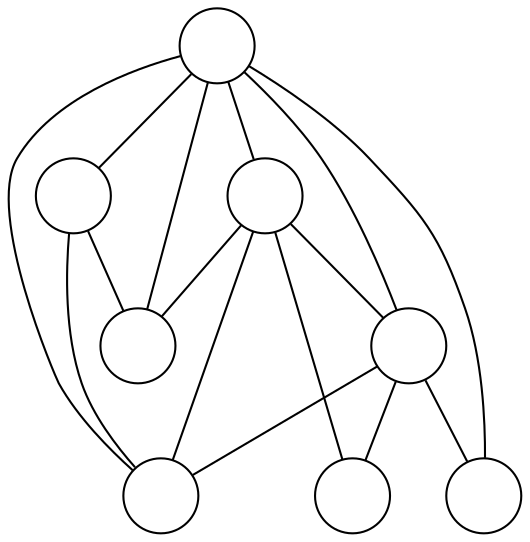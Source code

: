 graph G {
  node[label="", shape=circle]
  0;
  1;
  2;
  3;
  4;
  5;
  6;
  7;
  4 -- 0;
  4 -- 1;
  5 -- 0;
  5 -- 2;
  5 -- 3;
  6 -- 0;
  6 -- 1;
  6 -- 2;
  6 -- 5;
  7 -- 0;
  7 -- 1;
  7 -- 3;
  7 -- 4;
  7 -- 5;
  7 -- 6;
}
